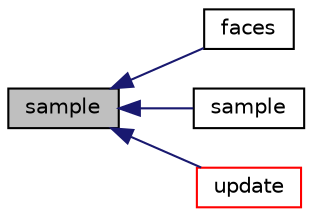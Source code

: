 digraph "sample"
{
  bgcolor="transparent";
  edge [fontname="Helvetica",fontsize="10",labelfontname="Helvetica",labelfontsize="10"];
  node [fontname="Helvetica",fontsize="10",shape=record];
  rankdir="LR";
  Node931 [label="sample",height=0.2,width=0.4,color="black", fillcolor="grey75", style="filled", fontcolor="black"];
  Node931 -> Node932 [dir="back",color="midnightblue",fontsize="10",style="solid",fontname="Helvetica"];
  Node932 [label="faces",height=0.2,width=0.4,color="black",URL="$a30641.html#aa868d7b4e3ea469f782b898b8982c8af",tooltip="Faces of surface. "];
  Node931 -> Node933 [dir="back",color="midnightblue",fontsize="10",style="solid",fontname="Helvetica"];
  Node933 [label="sample",height=0.2,width=0.4,color="black",URL="$a30641.html#a2fa7a260d87340e338920925426394d9",tooltip="Sample field on surface. "];
  Node931 -> Node934 [dir="back",color="midnightblue",fontsize="10",style="solid",fontname="Helvetica"];
  Node934 [label="update",height=0.2,width=0.4,color="red",URL="$a30641.html#aa2aac016e2bf7b5bd2b271786c2791aa",tooltip="Update the surface as required. "];
}
